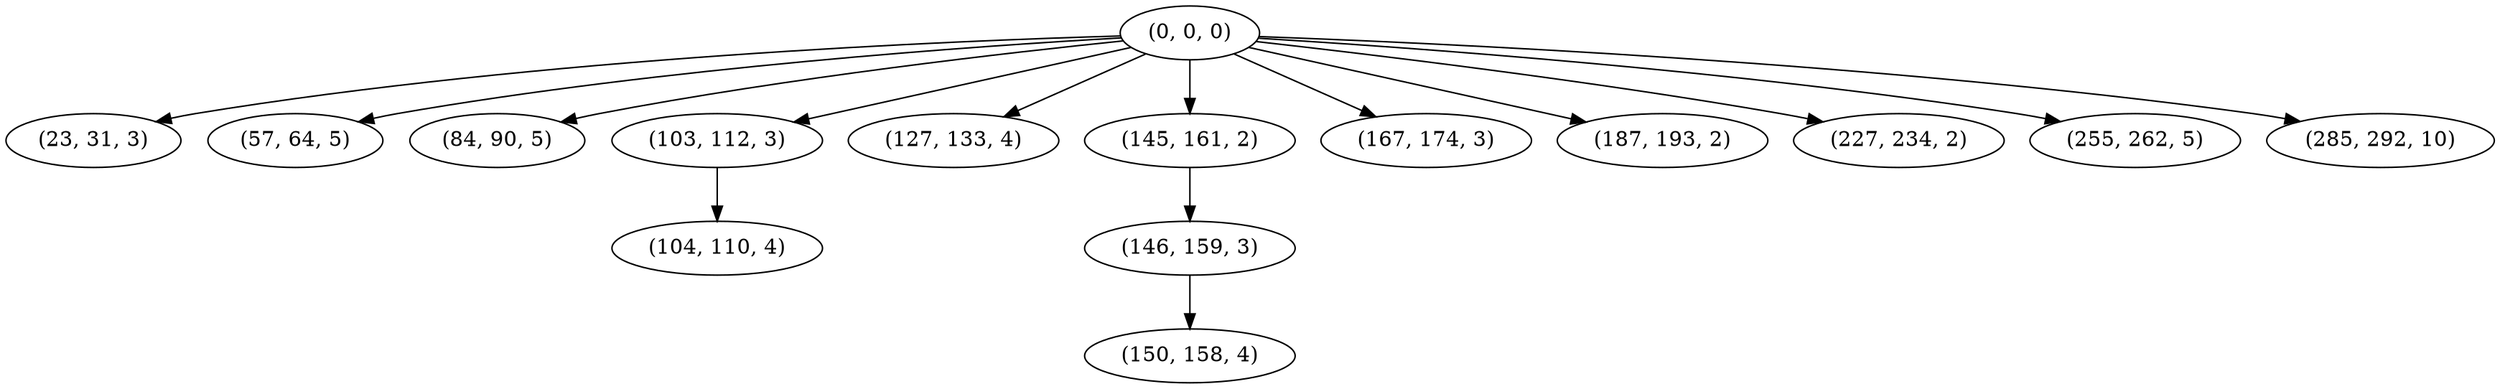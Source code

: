 digraph tree {
    "(0, 0, 0)";
    "(23, 31, 3)";
    "(57, 64, 5)";
    "(84, 90, 5)";
    "(103, 112, 3)";
    "(104, 110, 4)";
    "(127, 133, 4)";
    "(145, 161, 2)";
    "(146, 159, 3)";
    "(150, 158, 4)";
    "(167, 174, 3)";
    "(187, 193, 2)";
    "(227, 234, 2)";
    "(255, 262, 5)";
    "(285, 292, 10)";
    "(0, 0, 0)" -> "(23, 31, 3)";
    "(0, 0, 0)" -> "(57, 64, 5)";
    "(0, 0, 0)" -> "(84, 90, 5)";
    "(0, 0, 0)" -> "(103, 112, 3)";
    "(0, 0, 0)" -> "(127, 133, 4)";
    "(0, 0, 0)" -> "(145, 161, 2)";
    "(0, 0, 0)" -> "(167, 174, 3)";
    "(0, 0, 0)" -> "(187, 193, 2)";
    "(0, 0, 0)" -> "(227, 234, 2)";
    "(0, 0, 0)" -> "(255, 262, 5)";
    "(0, 0, 0)" -> "(285, 292, 10)";
    "(103, 112, 3)" -> "(104, 110, 4)";
    "(145, 161, 2)" -> "(146, 159, 3)";
    "(146, 159, 3)" -> "(150, 158, 4)";
}
